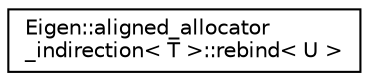 digraph "Graphical Class Hierarchy"
{
  edge [fontname="Helvetica",fontsize="10",labelfontname="Helvetica",labelfontsize="10"];
  node [fontname="Helvetica",fontsize="10",shape=record];
  rankdir="LR";
  Node1 [label="Eigen::aligned_allocator\l_indirection\< T \>::rebind\< U \>",height=0.2,width=0.4,color="black", fillcolor="white", style="filled",URL="$struct_eigen_1_1aligned__allocator__indirection_1_1rebind.html"];
}
